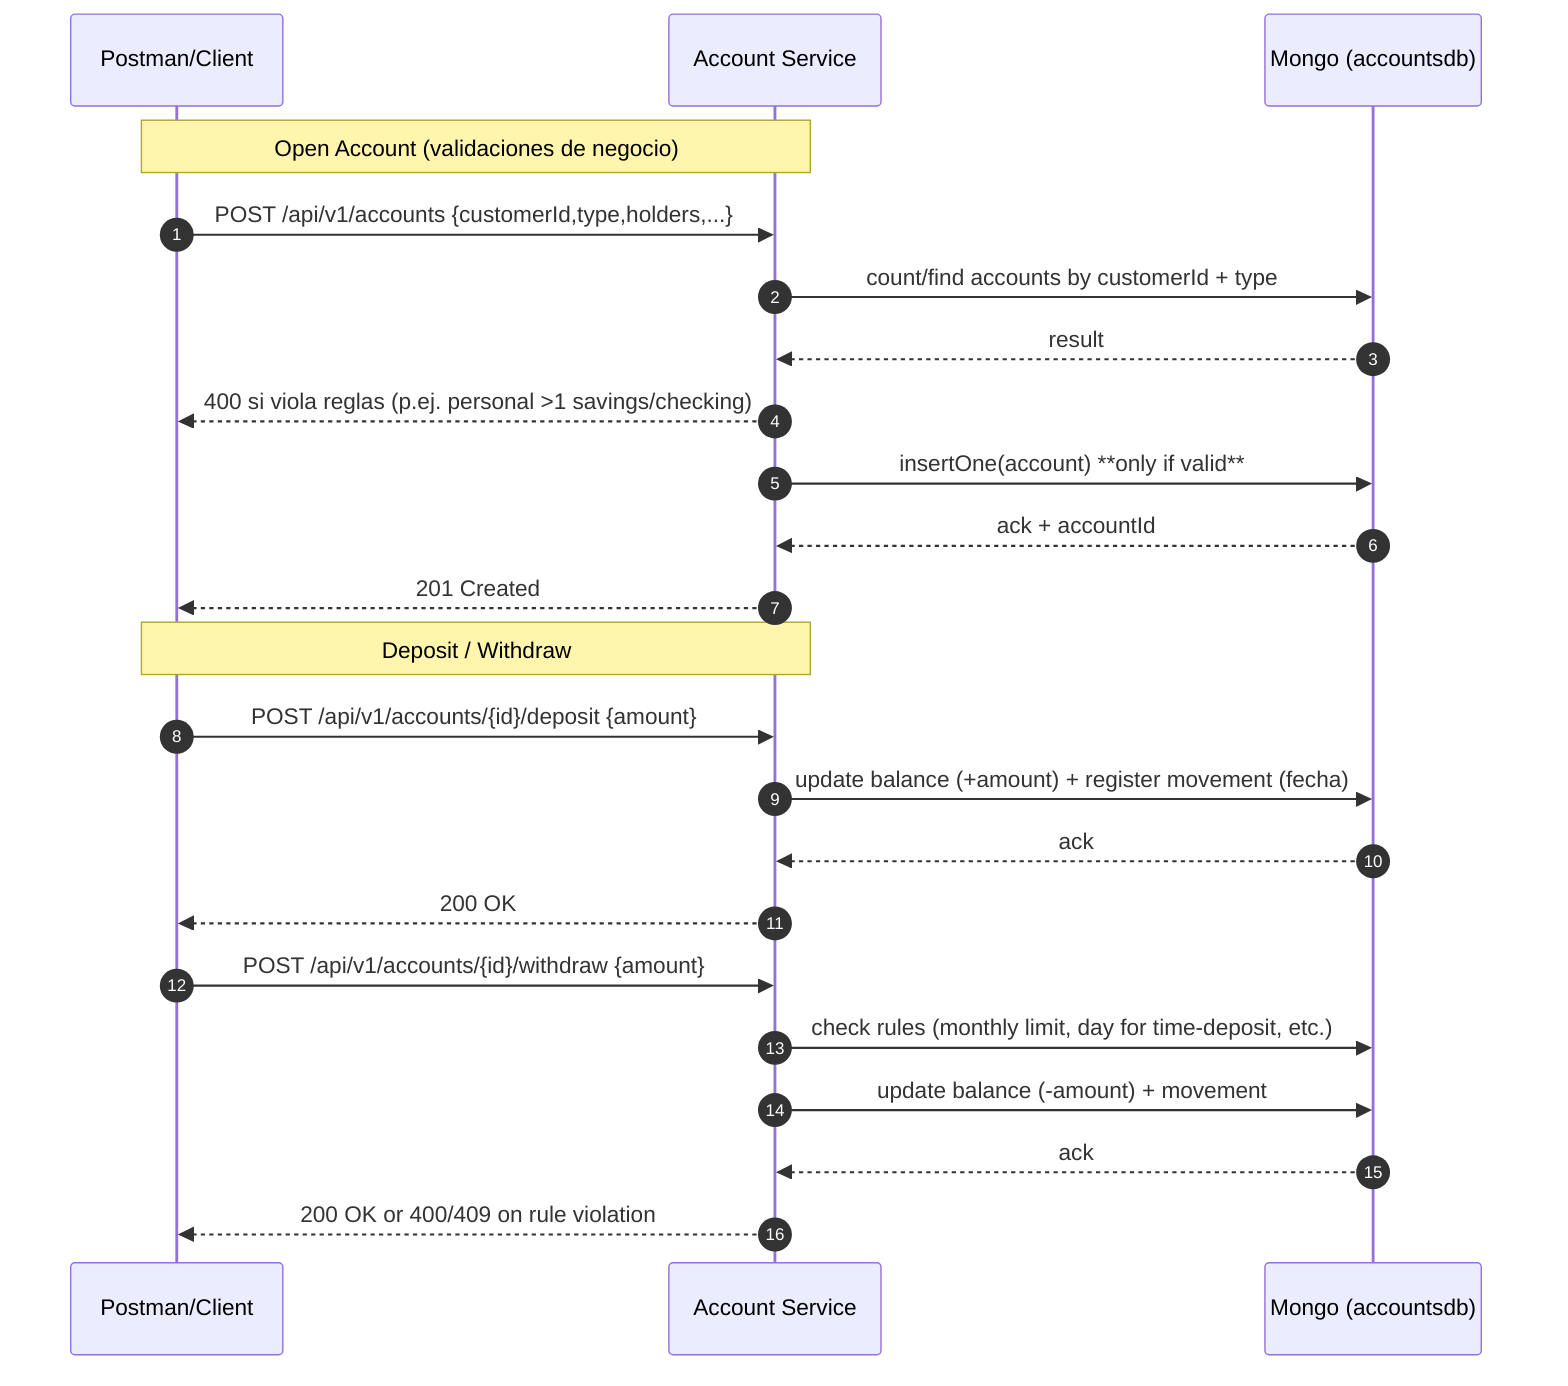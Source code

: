 %% account-seq.mmd
sequenceDiagram
    autonumber
    participant PM as Postman/Client
    participant AS as Account Service
    participant DB as Mongo (accountsdb)

    Note over PM,AS: Open Account (validaciones de negocio)

    PM->>AS: POST /api/v1/accounts {customerId,type,holders,...}
    AS->>DB: count/find accounts by customerId + type
    DB-->>AS: result
    AS-->>PM: 400 si viola reglas (p.ej. personal >1 savings/checking)
    AS->>DB: insertOne(account) **only if valid**
    DB-->>AS: ack + accountId
    AS-->>PM: 201 Created

    Note over PM,AS: Deposit / Withdraw

    PM->>AS: POST /api/v1/accounts/{id}/deposit {amount}
    AS->>DB: update balance (+amount) + register movement (fecha)
    DB-->>AS: ack
    AS-->>PM: 200 OK

    PM->>AS: POST /api/v1/accounts/{id}/withdraw {amount}
    AS->>DB: check rules (monthly limit, day for time-deposit, etc.)
    AS->>DB: update balance (-amount) + movement
    DB-->>AS: ack
    AS-->>PM: 200 OK or 400/409 on rule violation